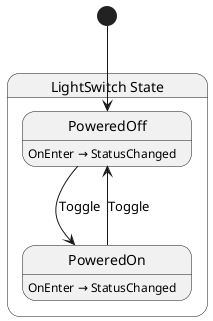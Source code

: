 @startuml LightSwitch
state "LightSwitch State" as Chickensoft_LogicBlocks_Tests_Examples_LightSwitch_State {
  state "PoweredOff" as Chickensoft_LogicBlocks_Tests_Examples_LightSwitch_State_PoweredOff
  state "PoweredOn" as Chickensoft_LogicBlocks_Tests_Examples_LightSwitch_State_PoweredOn
}

Chickensoft_LogicBlocks_Tests_Examples_LightSwitch_State_PoweredOff --> Chickensoft_LogicBlocks_Tests_Examples_LightSwitch_State_PoweredOn : Toggle
Chickensoft_LogicBlocks_Tests_Examples_LightSwitch_State_PoweredOn --> Chickensoft_LogicBlocks_Tests_Examples_LightSwitch_State_PoweredOff : Toggle

Chickensoft_LogicBlocks_Tests_Examples_LightSwitch_State_PoweredOff : OnEnter → StatusChanged
Chickensoft_LogicBlocks_Tests_Examples_LightSwitch_State_PoweredOn : OnEnter → StatusChanged

[*] --> Chickensoft_LogicBlocks_Tests_Examples_LightSwitch_State_PoweredOff
@enduml